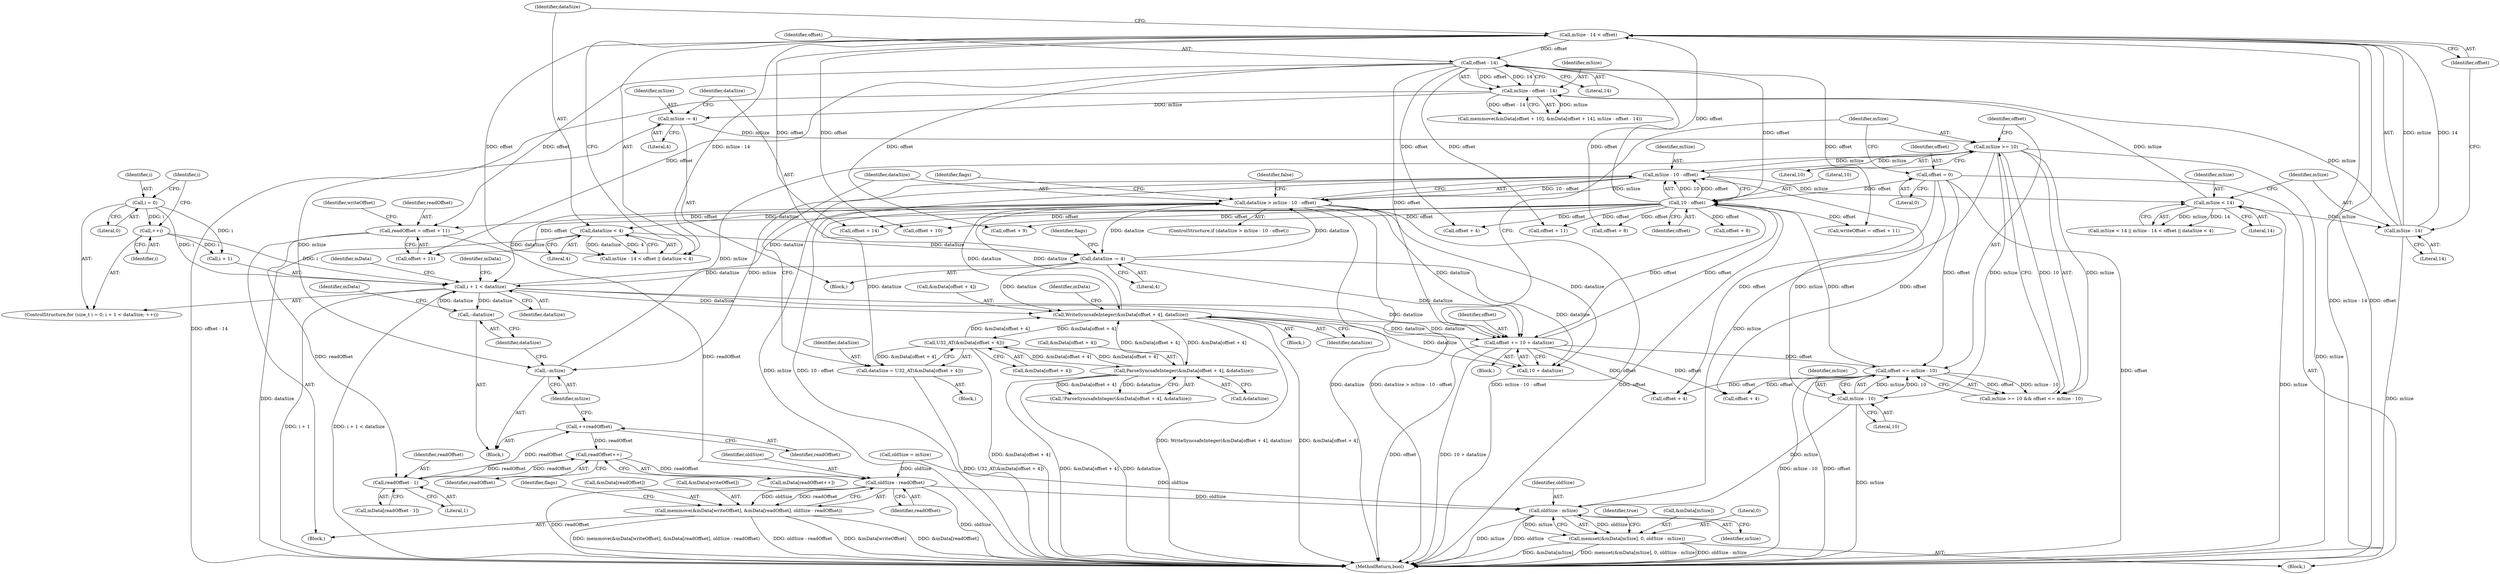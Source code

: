 digraph "0_Android_6f1d990ce0f116a205f467d9eb2082795e33872b@API" {
"1000280" [label="(Call,++readOffset)"];
"1000270" [label="(Call,readOffset - 1)"];
"1000293" [label="(Call,readOffset++)"];
"1000280" [label="(Call,++readOffset)"];
"1000241" [label="(Call,readOffset = offset + 11)"];
"1000223" [label="(Call,offset - 14)"];
"1000197" [label="(Call,mSize - 14 < offset)"];
"1000198" [label="(Call,mSize - 14)"];
"1000193" [label="(Call,mSize < 14)"];
"1000164" [label="(Call,mSize - 10 - offset)"];
"1000113" [label="(Call,mSize >= 10)"];
"1000226" [label="(Call,mSize -= 4)"];
"1000221" [label="(Call,mSize - offset - 14)"];
"1000282" [label="(Call,--mSize)"];
"1000118" [label="(Call,mSize - 10)"];
"1000166" [label="(Call,10 - offset)"];
"1000116" [label="(Call,offset <= mSize - 10)"];
"1000343" [label="(Call,offset += 10 + dataSize)"];
"1000317" [label="(Call,WriteSyncsafeInteger(&mData[offset + 4], dataSize))"];
"1000139" [label="(Call,U32_AT(&mData[offset + 4]))"];
"1000149" [label="(Call,ParseSyncsafeInteger(&mData[offset + 4], &dataSize))"];
"1000229" [label="(Call,dataSize -= 4)"];
"1000202" [label="(Call,dataSize < 4)"];
"1000162" [label="(Call,dataSize > mSize - 10 - offset)"];
"1000137" [label="(Call,dataSize = U32_AT(&mData[offset + 4]))"];
"1000257" [label="(Call,i + 1 < dataSize)"];
"1000254" [label="(Call,i = 0)"];
"1000262" [label="(Call,++i)"];
"1000284" [label="(Call,--dataSize)"];
"1000108" [label="(Call,offset = 0)"];
"1000304" [label="(Call,oldSize - readOffset)"];
"1000295" [label="(Call,memmove(&mData[writeOffset], &mData[readOffset], oldSize - readOffset))"];
"1000354" [label="(Call,oldSize - mSize)"];
"1000348" [label="(Call,memset(&mData[mSize], 0, oldSize - mSize))"];
"1000241" [label="(Call,readOffset = offset + 11)"];
"1000243" [label="(Call,offset + 11)"];
"1000112" [label="(Call,mSize >= 10 && offset <= mSize - 10)"];
"1000231" [label="(Literal,4)"];
"1000254" [label="(Call,i = 0)"];
"1000269" [label="(Identifier,mData)"];
"1000229" [label="(Call,dataSize -= 4)"];
"1000355" [label="(Identifier,oldSize)"];
"1000321" [label="(Call,offset + 4)"];
"1000114" [label="(Identifier,mSize)"];
"1000200" [label="(Literal,14)"];
"1000222" [label="(Identifier,mSize)"];
"1000284" [label="(Call,--dataSize)"];
"1000256" [label="(Literal,0)"];
"1000118" [label="(Call,mSize - 10)"];
"1000163" [label="(Identifier,dataSize)"];
"1000108" [label="(Call,offset = 0)"];
"1000249" [label="(Call,offset + 11)"];
"1000262" [label="(Call,++i)"];
"1000225" [label="(Literal,14)"];
"1000344" [label="(Identifier,offset)"];
"1000348" [label="(Call,memset(&mData[mSize], 0, oldSize - mSize))"];
"1000283" [label="(Identifier,mSize)"];
"1000171" [label="(Identifier,false)"];
"1000199" [label="(Identifier,mSize)"];
"1000212" [label="(Call,offset + 10)"];
"1000137" [label="(Call,dataSize = U32_AT(&mData[offset + 4]))"];
"1000149" [label="(Call,ParseSyncsafeInteger(&mData[offset + 4], &dataSize))"];
"1000305" [label="(Identifier,oldSize)"];
"1000161" [label="(ControlStructure,if (dataSize > mSize - 10 - offset))"];
"1000228" [label="(Literal,4)"];
"1000337" [label="(Call,offset + 9)"];
"1000259" [label="(Identifier,i)"];
"1000317" [label="(Call,WriteSyncsafeInteger(&mData[offset + 4], dataSize))"];
"1000356" [label="(Identifier,mSize)"];
"1000120" [label="(Literal,10)"];
"1000257" [label="(Call,i + 1 < dataSize)"];
"1000271" [label="(Identifier,readOffset)"];
"1000316" [label="(Block,)"];
"1000343" [label="(Call,offset += 10 + dataSize)"];
"1000328" [label="(Call,offset + 8)"];
"1000242" [label="(Identifier,readOffset)"];
"1000230" [label="(Identifier,dataSize)"];
"1000280" [label="(Call,++readOffset)"];
"1000195" [label="(Literal,14)"];
"1000116" [label="(Call,offset <= mSize - 10)"];
"1000179" [label="(Call,offset + 8)"];
"1000227" [label="(Identifier,mSize)"];
"1000203" [label="(Identifier,dataSize)"];
"1000226" [label="(Call,mSize -= 4)"];
"1000190" [label="(Block,)"];
"1000261" [label="(Identifier,dataSize)"];
"1000138" [label="(Identifier,dataSize)"];
"1000358" [label="(Identifier,true)"];
"1000162" [label="(Call,dataSize > mSize - 10 - offset)"];
"1000304" [label="(Call,oldSize - readOffset)"];
"1000202" [label="(Call,dataSize < 4)"];
"1000143" [label="(Call,offset + 4)"];
"1000308" [label="(Identifier,flags)"];
"1000102" [label="(Block,)"];
"1000285" [label="(Identifier,dataSize)"];
"1000247" [label="(Call,writeOffset = offset + 11)"];
"1000291" [label="(Call,mData[readOffset++])"];
"1000117" [label="(Identifier,offset)"];
"1000268" [label="(Call,mData[readOffset - 1])"];
"1000140" [label="(Call,&mData[offset + 4])"];
"1000345" [label="(Call,10 + dataSize)"];
"1000288" [label="(Identifier,mData)"];
"1000139" [label="(Call,U32_AT(&mData[offset + 4]))"];
"1000174" [label="(Identifier,flags)"];
"1000318" [label="(Call,&mData[offset + 4])"];
"1000324" [label="(Identifier,dataSize)"];
"1000148" [label="(Call,!ParseSyncsafeInteger(&mData[offset + 4], &dataSize))"];
"1000270" [label="(Call,readOffset - 1)"];
"1000233" [label="(Identifier,flags)"];
"1000192" [label="(Call,mSize < 14 || mSize - 14 < offset || dataSize < 4)"];
"1000198" [label="(Call,mSize - 14)"];
"1000208" [label="(Call,memmove(&mData[offset + 10], &mData[offset + 14], mSize - offset - 14))"];
"1000109" [label="(Identifier,offset)"];
"1000193" [label="(Call,mSize < 14)"];
"1000110" [label="(Literal,0)"];
"1000306" [label="(Identifier,readOffset)"];
"1000167" [label="(Literal,10)"];
"1000153" [label="(Call,offset + 4)"];
"1000121" [label="(Block,)"];
"1000295" [label="(Call,memmove(&mData[writeOffset], &mData[readOffset], oldSize - readOffset))"];
"1000204" [label="(Literal,4)"];
"1000201" [label="(Identifier,offset)"];
"1000168" [label="(Identifier,offset)"];
"1000272" [label="(Literal,1)"];
"1000298" [label="(Identifier,mData)"];
"1000258" [label="(Call,i + 1)"];
"1000349" [label="(Call,&mData[mSize])"];
"1000165" [label="(Identifier,mSize)"];
"1000300" [label="(Call,&mData[readOffset])"];
"1000197" [label="(Call,mSize - 14 < offset)"];
"1000281" [label="(Identifier,readOffset)"];
"1000164" [label="(Call,mSize - 10 - offset)"];
"1000223" [label="(Call,offset - 14)"];
"1000113" [label="(Call,mSize >= 10)"];
"1000296" [label="(Call,&mData[writeOffset])"];
"1000263" [label="(Identifier,i)"];
"1000194" [label="(Identifier,mSize)"];
"1000166" [label="(Call,10 - offset)"];
"1000218" [label="(Call,offset + 14)"];
"1000293" [label="(Call,readOffset++)"];
"1000327" [label="(Identifier,mData)"];
"1000248" [label="(Identifier,writeOffset)"];
"1000252" [label="(ControlStructure,for (size_t i = 0; i + 1 < dataSize; ++i))"];
"1000279" [label="(Block,)"];
"1000224" [label="(Identifier,offset)"];
"1000221" [label="(Call,mSize - offset - 14)"];
"1000294" [label="(Identifier,readOffset)"];
"1000354" [label="(Call,oldSize - mSize)"];
"1000150" [label="(Call,&mData[offset + 4])"];
"1000136" [label="(Block,)"];
"1000115" [label="(Literal,10)"];
"1000282" [label="(Call,--mSize)"];
"1000359" [label="(MethodReturn,bool)"];
"1000104" [label="(Call,oldSize = mSize)"];
"1000156" [label="(Call,&dataSize)"];
"1000353" [label="(Literal,0)"];
"1000196" [label="(Call,mSize - 14 < offset || dataSize < 4)"];
"1000255" [label="(Identifier,i)"];
"1000119" [label="(Identifier,mSize)"];
"1000239" [label="(Block,)"];
"1000280" -> "1000279"  [label="AST: "];
"1000280" -> "1000281"  [label="CFG: "];
"1000281" -> "1000280"  [label="AST: "];
"1000283" -> "1000280"  [label="CFG: "];
"1000270" -> "1000280"  [label="DDG: readOffset"];
"1000280" -> "1000293"  [label="DDG: readOffset"];
"1000270" -> "1000268"  [label="AST: "];
"1000270" -> "1000272"  [label="CFG: "];
"1000271" -> "1000270"  [label="AST: "];
"1000272" -> "1000270"  [label="AST: "];
"1000268" -> "1000270"  [label="CFG: "];
"1000293" -> "1000270"  [label="DDG: readOffset"];
"1000241" -> "1000270"  [label="DDG: readOffset"];
"1000270" -> "1000293"  [label="DDG: readOffset"];
"1000293" -> "1000291"  [label="AST: "];
"1000293" -> "1000294"  [label="CFG: "];
"1000294" -> "1000293"  [label="AST: "];
"1000291" -> "1000293"  [label="CFG: "];
"1000293" -> "1000304"  [label="DDG: readOffset"];
"1000241" -> "1000239"  [label="AST: "];
"1000241" -> "1000243"  [label="CFG: "];
"1000242" -> "1000241"  [label="AST: "];
"1000243" -> "1000241"  [label="AST: "];
"1000248" -> "1000241"  [label="CFG: "];
"1000223" -> "1000241"  [label="DDG: offset"];
"1000166" -> "1000241"  [label="DDG: offset"];
"1000241" -> "1000304"  [label="DDG: readOffset"];
"1000223" -> "1000221"  [label="AST: "];
"1000223" -> "1000225"  [label="CFG: "];
"1000224" -> "1000223"  [label="AST: "];
"1000225" -> "1000223"  [label="AST: "];
"1000221" -> "1000223"  [label="CFG: "];
"1000223" -> "1000221"  [label="DDG: offset"];
"1000223" -> "1000221"  [label="DDG: 14"];
"1000197" -> "1000223"  [label="DDG: offset"];
"1000166" -> "1000223"  [label="DDG: offset"];
"1000223" -> "1000243"  [label="DDG: offset"];
"1000223" -> "1000247"  [label="DDG: offset"];
"1000223" -> "1000249"  [label="DDG: offset"];
"1000223" -> "1000321"  [label="DDG: offset"];
"1000223" -> "1000328"  [label="DDG: offset"];
"1000223" -> "1000337"  [label="DDG: offset"];
"1000223" -> "1000343"  [label="DDG: offset"];
"1000197" -> "1000196"  [label="AST: "];
"1000197" -> "1000201"  [label="CFG: "];
"1000198" -> "1000197"  [label="AST: "];
"1000201" -> "1000197"  [label="AST: "];
"1000203" -> "1000197"  [label="CFG: "];
"1000196" -> "1000197"  [label="CFG: "];
"1000197" -> "1000359"  [label="DDG: offset"];
"1000197" -> "1000359"  [label="DDG: mSize - 14"];
"1000197" -> "1000196"  [label="DDG: mSize - 14"];
"1000197" -> "1000196"  [label="DDG: offset"];
"1000198" -> "1000197"  [label="DDG: mSize"];
"1000198" -> "1000197"  [label="DDG: 14"];
"1000166" -> "1000197"  [label="DDG: offset"];
"1000197" -> "1000212"  [label="DDG: offset"];
"1000197" -> "1000218"  [label="DDG: offset"];
"1000198" -> "1000200"  [label="CFG: "];
"1000199" -> "1000198"  [label="AST: "];
"1000200" -> "1000198"  [label="AST: "];
"1000201" -> "1000198"  [label="CFG: "];
"1000198" -> "1000359"  [label="DDG: mSize"];
"1000193" -> "1000198"  [label="DDG: mSize"];
"1000198" -> "1000221"  [label="DDG: mSize"];
"1000193" -> "1000192"  [label="AST: "];
"1000193" -> "1000195"  [label="CFG: "];
"1000194" -> "1000193"  [label="AST: "];
"1000195" -> "1000193"  [label="AST: "];
"1000199" -> "1000193"  [label="CFG: "];
"1000192" -> "1000193"  [label="CFG: "];
"1000193" -> "1000359"  [label="DDG: mSize"];
"1000193" -> "1000192"  [label="DDG: mSize"];
"1000193" -> "1000192"  [label="DDG: 14"];
"1000164" -> "1000193"  [label="DDG: mSize"];
"1000193" -> "1000221"  [label="DDG: mSize"];
"1000164" -> "1000162"  [label="AST: "];
"1000164" -> "1000166"  [label="CFG: "];
"1000165" -> "1000164"  [label="AST: "];
"1000166" -> "1000164"  [label="AST: "];
"1000162" -> "1000164"  [label="CFG: "];
"1000164" -> "1000359"  [label="DDG: 10 - offset"];
"1000164" -> "1000359"  [label="DDG: mSize"];
"1000164" -> "1000113"  [label="DDG: mSize"];
"1000164" -> "1000162"  [label="DDG: mSize"];
"1000164" -> "1000162"  [label="DDG: 10 - offset"];
"1000113" -> "1000164"  [label="DDG: mSize"];
"1000118" -> "1000164"  [label="DDG: mSize"];
"1000166" -> "1000164"  [label="DDG: 10"];
"1000166" -> "1000164"  [label="DDG: offset"];
"1000164" -> "1000282"  [label="DDG: mSize"];
"1000113" -> "1000112"  [label="AST: "];
"1000113" -> "1000115"  [label="CFG: "];
"1000114" -> "1000113"  [label="AST: "];
"1000115" -> "1000113"  [label="AST: "];
"1000117" -> "1000113"  [label="CFG: "];
"1000112" -> "1000113"  [label="CFG: "];
"1000113" -> "1000359"  [label="DDG: mSize"];
"1000113" -> "1000112"  [label="DDG: mSize"];
"1000113" -> "1000112"  [label="DDG: 10"];
"1000226" -> "1000113"  [label="DDG: mSize"];
"1000282" -> "1000113"  [label="DDG: mSize"];
"1000113" -> "1000118"  [label="DDG: mSize"];
"1000113" -> "1000354"  [label="DDG: mSize"];
"1000226" -> "1000190"  [label="AST: "];
"1000226" -> "1000228"  [label="CFG: "];
"1000227" -> "1000226"  [label="AST: "];
"1000228" -> "1000226"  [label="AST: "];
"1000230" -> "1000226"  [label="CFG: "];
"1000221" -> "1000226"  [label="DDG: mSize"];
"1000226" -> "1000282"  [label="DDG: mSize"];
"1000221" -> "1000208"  [label="AST: "];
"1000222" -> "1000221"  [label="AST: "];
"1000208" -> "1000221"  [label="CFG: "];
"1000221" -> "1000359"  [label="DDG: offset - 14"];
"1000221" -> "1000208"  [label="DDG: mSize"];
"1000221" -> "1000208"  [label="DDG: offset - 14"];
"1000282" -> "1000279"  [label="AST: "];
"1000282" -> "1000283"  [label="CFG: "];
"1000283" -> "1000282"  [label="AST: "];
"1000285" -> "1000282"  [label="CFG: "];
"1000118" -> "1000116"  [label="AST: "];
"1000118" -> "1000120"  [label="CFG: "];
"1000119" -> "1000118"  [label="AST: "];
"1000120" -> "1000118"  [label="AST: "];
"1000116" -> "1000118"  [label="CFG: "];
"1000118" -> "1000359"  [label="DDG: mSize"];
"1000118" -> "1000116"  [label="DDG: mSize"];
"1000118" -> "1000116"  [label="DDG: 10"];
"1000118" -> "1000354"  [label="DDG: mSize"];
"1000166" -> "1000168"  [label="CFG: "];
"1000167" -> "1000166"  [label="AST: "];
"1000168" -> "1000166"  [label="AST: "];
"1000166" -> "1000359"  [label="DDG: offset"];
"1000116" -> "1000166"  [label="DDG: offset"];
"1000343" -> "1000166"  [label="DDG: offset"];
"1000108" -> "1000166"  [label="DDG: offset"];
"1000166" -> "1000179"  [label="DDG: offset"];
"1000166" -> "1000212"  [label="DDG: offset"];
"1000166" -> "1000218"  [label="DDG: offset"];
"1000166" -> "1000243"  [label="DDG: offset"];
"1000166" -> "1000247"  [label="DDG: offset"];
"1000166" -> "1000249"  [label="DDG: offset"];
"1000166" -> "1000321"  [label="DDG: offset"];
"1000166" -> "1000328"  [label="DDG: offset"];
"1000166" -> "1000337"  [label="DDG: offset"];
"1000166" -> "1000343"  [label="DDG: offset"];
"1000116" -> "1000112"  [label="AST: "];
"1000117" -> "1000116"  [label="AST: "];
"1000112" -> "1000116"  [label="CFG: "];
"1000116" -> "1000359"  [label="DDG: mSize - 10"];
"1000116" -> "1000359"  [label="DDG: offset"];
"1000116" -> "1000112"  [label="DDG: offset"];
"1000116" -> "1000112"  [label="DDG: mSize - 10"];
"1000343" -> "1000116"  [label="DDG: offset"];
"1000108" -> "1000116"  [label="DDG: offset"];
"1000116" -> "1000143"  [label="DDG: offset"];
"1000116" -> "1000153"  [label="DDG: offset"];
"1000343" -> "1000121"  [label="AST: "];
"1000343" -> "1000345"  [label="CFG: "];
"1000344" -> "1000343"  [label="AST: "];
"1000345" -> "1000343"  [label="AST: "];
"1000114" -> "1000343"  [label="CFG: "];
"1000343" -> "1000359"  [label="DDG: offset"];
"1000343" -> "1000359"  [label="DDG: 10 + dataSize"];
"1000343" -> "1000143"  [label="DDG: offset"];
"1000343" -> "1000153"  [label="DDG: offset"];
"1000317" -> "1000343"  [label="DDG: dataSize"];
"1000229" -> "1000343"  [label="DDG: dataSize"];
"1000257" -> "1000343"  [label="DDG: dataSize"];
"1000162" -> "1000343"  [label="DDG: dataSize"];
"1000317" -> "1000316"  [label="AST: "];
"1000317" -> "1000324"  [label="CFG: "];
"1000318" -> "1000317"  [label="AST: "];
"1000324" -> "1000317"  [label="AST: "];
"1000327" -> "1000317"  [label="CFG: "];
"1000317" -> "1000359"  [label="DDG: &mData[offset + 4]"];
"1000317" -> "1000359"  [label="DDG: WriteSyncsafeInteger(&mData[offset + 4], dataSize)"];
"1000317" -> "1000139"  [label="DDG: &mData[offset + 4]"];
"1000317" -> "1000149"  [label="DDG: &mData[offset + 4]"];
"1000317" -> "1000162"  [label="DDG: dataSize"];
"1000139" -> "1000317"  [label="DDG: &mData[offset + 4]"];
"1000149" -> "1000317"  [label="DDG: &mData[offset + 4]"];
"1000229" -> "1000317"  [label="DDG: dataSize"];
"1000257" -> "1000317"  [label="DDG: dataSize"];
"1000162" -> "1000317"  [label="DDG: dataSize"];
"1000317" -> "1000345"  [label="DDG: dataSize"];
"1000139" -> "1000137"  [label="AST: "];
"1000139" -> "1000140"  [label="CFG: "];
"1000140" -> "1000139"  [label="AST: "];
"1000137" -> "1000139"  [label="CFG: "];
"1000139" -> "1000359"  [label="DDG: &mData[offset + 4]"];
"1000139" -> "1000137"  [label="DDG: &mData[offset + 4]"];
"1000149" -> "1000139"  [label="DDG: &mData[offset + 4]"];
"1000139" -> "1000149"  [label="DDG: &mData[offset + 4]"];
"1000149" -> "1000148"  [label="AST: "];
"1000149" -> "1000156"  [label="CFG: "];
"1000150" -> "1000149"  [label="AST: "];
"1000156" -> "1000149"  [label="AST: "];
"1000148" -> "1000149"  [label="CFG: "];
"1000149" -> "1000359"  [label="DDG: &mData[offset + 4]"];
"1000149" -> "1000359"  [label="DDG: &dataSize"];
"1000149" -> "1000148"  [label="DDG: &mData[offset + 4]"];
"1000149" -> "1000148"  [label="DDG: &dataSize"];
"1000229" -> "1000190"  [label="AST: "];
"1000229" -> "1000231"  [label="CFG: "];
"1000230" -> "1000229"  [label="AST: "];
"1000231" -> "1000229"  [label="AST: "];
"1000233" -> "1000229"  [label="CFG: "];
"1000229" -> "1000162"  [label="DDG: dataSize"];
"1000202" -> "1000229"  [label="DDG: dataSize"];
"1000162" -> "1000229"  [label="DDG: dataSize"];
"1000229" -> "1000257"  [label="DDG: dataSize"];
"1000229" -> "1000345"  [label="DDG: dataSize"];
"1000202" -> "1000196"  [label="AST: "];
"1000202" -> "1000204"  [label="CFG: "];
"1000203" -> "1000202"  [label="AST: "];
"1000204" -> "1000202"  [label="AST: "];
"1000196" -> "1000202"  [label="CFG: "];
"1000202" -> "1000359"  [label="DDG: dataSize"];
"1000202" -> "1000196"  [label="DDG: dataSize"];
"1000202" -> "1000196"  [label="DDG: 4"];
"1000162" -> "1000202"  [label="DDG: dataSize"];
"1000162" -> "1000161"  [label="AST: "];
"1000163" -> "1000162"  [label="AST: "];
"1000171" -> "1000162"  [label="CFG: "];
"1000174" -> "1000162"  [label="CFG: "];
"1000162" -> "1000359"  [label="DDG: mSize - 10 - offset"];
"1000162" -> "1000359"  [label="DDG: dataSize"];
"1000162" -> "1000359"  [label="DDG: dataSize > mSize - 10 - offset"];
"1000137" -> "1000162"  [label="DDG: dataSize"];
"1000257" -> "1000162"  [label="DDG: dataSize"];
"1000162" -> "1000257"  [label="DDG: dataSize"];
"1000162" -> "1000345"  [label="DDG: dataSize"];
"1000137" -> "1000136"  [label="AST: "];
"1000138" -> "1000137"  [label="AST: "];
"1000163" -> "1000137"  [label="CFG: "];
"1000137" -> "1000359"  [label="DDG: U32_AT(&mData[offset + 4])"];
"1000257" -> "1000252"  [label="AST: "];
"1000257" -> "1000261"  [label="CFG: "];
"1000258" -> "1000257"  [label="AST: "];
"1000261" -> "1000257"  [label="AST: "];
"1000269" -> "1000257"  [label="CFG: "];
"1000298" -> "1000257"  [label="CFG: "];
"1000257" -> "1000359"  [label="DDG: i + 1"];
"1000257" -> "1000359"  [label="DDG: i + 1 < dataSize"];
"1000254" -> "1000257"  [label="DDG: i"];
"1000262" -> "1000257"  [label="DDG: i"];
"1000284" -> "1000257"  [label="DDG: dataSize"];
"1000257" -> "1000284"  [label="DDG: dataSize"];
"1000257" -> "1000345"  [label="DDG: dataSize"];
"1000254" -> "1000252"  [label="AST: "];
"1000254" -> "1000256"  [label="CFG: "];
"1000255" -> "1000254"  [label="AST: "];
"1000256" -> "1000254"  [label="AST: "];
"1000259" -> "1000254"  [label="CFG: "];
"1000254" -> "1000258"  [label="DDG: i"];
"1000254" -> "1000262"  [label="DDG: i"];
"1000262" -> "1000252"  [label="AST: "];
"1000262" -> "1000263"  [label="CFG: "];
"1000263" -> "1000262"  [label="AST: "];
"1000259" -> "1000262"  [label="CFG: "];
"1000262" -> "1000258"  [label="DDG: i"];
"1000284" -> "1000279"  [label="AST: "];
"1000284" -> "1000285"  [label="CFG: "];
"1000285" -> "1000284"  [label="AST: "];
"1000288" -> "1000284"  [label="CFG: "];
"1000108" -> "1000102"  [label="AST: "];
"1000108" -> "1000110"  [label="CFG: "];
"1000109" -> "1000108"  [label="AST: "];
"1000110" -> "1000108"  [label="AST: "];
"1000114" -> "1000108"  [label="CFG: "];
"1000108" -> "1000359"  [label="DDG: offset"];
"1000108" -> "1000143"  [label="DDG: offset"];
"1000108" -> "1000153"  [label="DDG: offset"];
"1000304" -> "1000295"  [label="AST: "];
"1000304" -> "1000306"  [label="CFG: "];
"1000305" -> "1000304"  [label="AST: "];
"1000306" -> "1000304"  [label="AST: "];
"1000295" -> "1000304"  [label="CFG: "];
"1000304" -> "1000359"  [label="DDG: oldSize"];
"1000304" -> "1000359"  [label="DDG: readOffset"];
"1000304" -> "1000295"  [label="DDG: oldSize"];
"1000304" -> "1000295"  [label="DDG: readOffset"];
"1000104" -> "1000304"  [label="DDG: oldSize"];
"1000304" -> "1000354"  [label="DDG: oldSize"];
"1000295" -> "1000239"  [label="AST: "];
"1000296" -> "1000295"  [label="AST: "];
"1000300" -> "1000295"  [label="AST: "];
"1000308" -> "1000295"  [label="CFG: "];
"1000295" -> "1000359"  [label="DDG: oldSize - readOffset"];
"1000295" -> "1000359"  [label="DDG: &mData[writeOffset]"];
"1000295" -> "1000359"  [label="DDG: &mData[readOffset]"];
"1000295" -> "1000359"  [label="DDG: memmove(&mData[writeOffset], &mData[readOffset], oldSize - readOffset)"];
"1000354" -> "1000348"  [label="AST: "];
"1000354" -> "1000356"  [label="CFG: "];
"1000355" -> "1000354"  [label="AST: "];
"1000356" -> "1000354"  [label="AST: "];
"1000348" -> "1000354"  [label="CFG: "];
"1000354" -> "1000359"  [label="DDG: mSize"];
"1000354" -> "1000359"  [label="DDG: oldSize"];
"1000354" -> "1000348"  [label="DDG: oldSize"];
"1000354" -> "1000348"  [label="DDG: mSize"];
"1000104" -> "1000354"  [label="DDG: oldSize"];
"1000348" -> "1000102"  [label="AST: "];
"1000349" -> "1000348"  [label="AST: "];
"1000353" -> "1000348"  [label="AST: "];
"1000358" -> "1000348"  [label="CFG: "];
"1000348" -> "1000359"  [label="DDG: &mData[mSize]"];
"1000348" -> "1000359"  [label="DDG: memset(&mData[mSize], 0, oldSize - mSize)"];
"1000348" -> "1000359"  [label="DDG: oldSize - mSize"];
}
